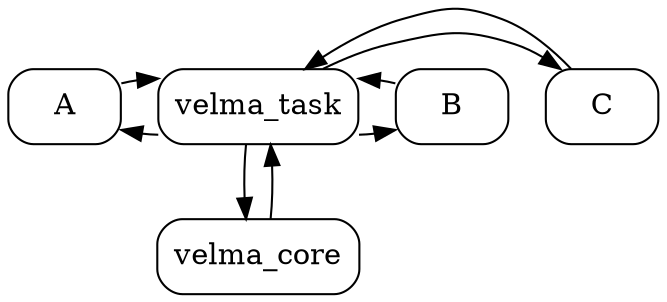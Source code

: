 digraph graphname {
    {rank=same 
    agent_a [style=filled shape=box style=rounded label = "A"];
    agent_b [style=filled shape=box style=rounded label = "B"];
    agent_c [style=filled shape=box style=rounded label = "C"];
    velma_task [style=filled shape=box style=rounded label = "velma_task"];
    }
    {rank=sink velma_core [style=filled shape=box style=rounded label = "velma_core"];}

    velma_task -> velma_core;
    velma_core -> velma_task;

    velma_task -> agent_a;
    velma_task -> agent_b;
    velma_task -> agent_c;

    agent_a -> velma_task;
    agent_b -> velma_task;
    agent_c -> velma_task;

    margin=0;   # for whole graph
}


